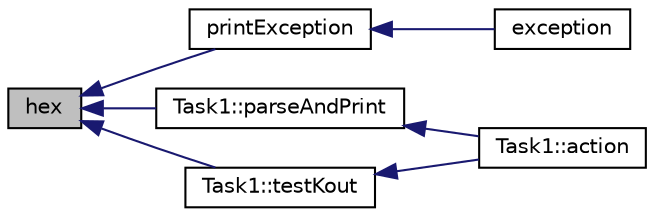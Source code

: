 digraph G
{
  bgcolor="transparent";
  edge [fontname="Helvetica",fontsize="10",labelfontname="Helvetica",labelfontsize="10"];
  node [fontname="Helvetica",fontsize="10",shape=record];
  rankdir="LR";
  Node1 [label="hex",height=0.2,width=0.4,color="black", fillcolor="grey75", style="filled" fontcolor="black"];
  Node1 -> Node2 [dir="back",color="midnightblue",fontsize="10",style="solid",fontname="Helvetica"];
  Node2 [label="printException",height=0.2,width=0.4,color="black",URL="$exceptions_8cc.html#aa9be12416ab5fcc6ced0ea49ff7825de"];
  Node2 -> Node3 [dir="back",color="midnightblue",fontsize="10",style="solid",fontname="Helvetica"];
  Node3 [label="exception",height=0.2,width=0.4,color="black",URL="$exceptions_8cc.html#a17ac45e3213989a19bb1472093ca30e6",tooltip="Entry point for exceptions."];
  Node1 -> Node4 [dir="back",color="midnightblue",fontsize="10",style="solid",fontname="Helvetica"];
  Node4 [label="Task1::parseAndPrint",height=0.2,width=0.4,color="black",URL="$classTask1.html#af4e3f3b3085e350a5e939da4dba2738d",tooltip="parse and print the multiboot information"];
  Node4 -> Node5 [dir="back",color="midnightblue",fontsize="10",style="solid",fontname="Helvetica"];
  Node5 [label="Task1::action",height=0.2,width=0.4,color="black",URL="$classTask1.html#a0d4029a13591e70af436c0ead066ea5c",tooltip="parse and print multiboot information"];
  Node1 -> Node6 [dir="back",color="midnightblue",fontsize="10",style="solid",fontname="Helvetica"];
  Node6 [label="Task1::testKout",height=0.2,width=0.4,color="black",URL="$classTask1.html#a48ca608ac9cdc03ab6614a4f61e2448e",tooltip="test the functionality of the Kout object"];
  Node6 -> Node5 [dir="back",color="midnightblue",fontsize="10",style="solid",fontname="Helvetica"];
}
